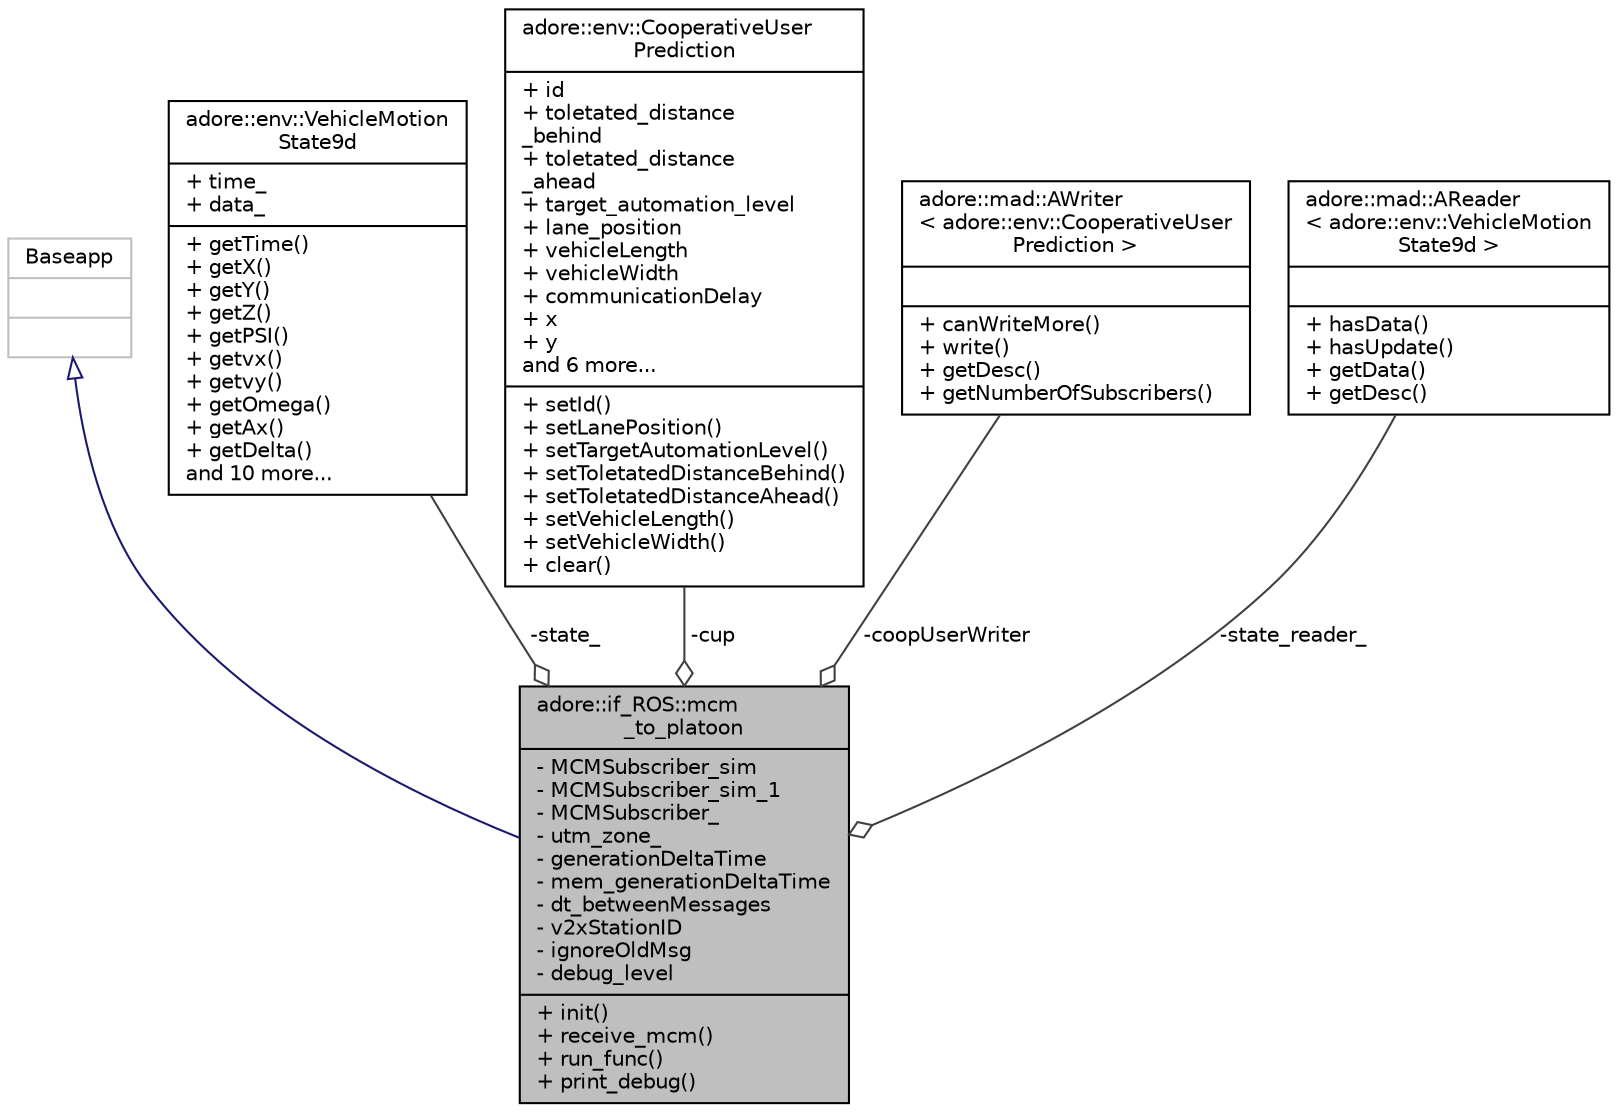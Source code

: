 digraph "adore::if_ROS::mcm_to_platoon"
{
 // LATEX_PDF_SIZE
  edge [fontname="Helvetica",fontsize="10",labelfontname="Helvetica",labelfontsize="10"];
  node [fontname="Helvetica",fontsize="10",shape=record];
  Node1 [label="{adore::if_ROS::mcm\l_to_platoon\n|- MCMSubscriber_sim\l- MCMSubscriber_sim_1\l- MCMSubscriber_\l- utm_zone_\l- generationDeltaTime\l- mem_generationDeltaTime\l- dt_betweenMessages\l- v2xStationID\l- ignoreOldMsg\l- debug_level\l|+ init()\l+ receive_mcm()\l+ run_func()\l+ print_debug()\l}",height=0.2,width=0.4,color="black", fillcolor="grey75", style="filled", fontcolor="black",tooltip=" "];
  Node2 -> Node1 [dir="back",color="midnightblue",fontsize="10",style="solid",arrowtail="onormal",fontname="Helvetica"];
  Node2 [label="{Baseapp\n||}",height=0.2,width=0.4,color="grey75", fillcolor="white", style="filled",tooltip=" "];
  Node3 -> Node1 [color="grey25",fontsize="10",style="solid",label=" -state_" ,arrowhead="odiamond",fontname="Helvetica"];
  Node3 [label="{adore::env::VehicleMotion\lState9d\n|+ time_\l+ data_\l|+ getTime()\l+ getX()\l+ getY()\l+ getZ()\l+ getPSI()\l+ getvx()\l+ getvy()\l+ getOmega()\l+ getAx()\l+ getDelta()\land 10 more...\l}",height=0.2,width=0.4,color="black", fillcolor="white", style="filled",URL="$structadore_1_1env_1_1VehicleMotionState9d.html",tooltip="This struct holds the motion state of the vehicle in 9d."];
  Node4 -> Node1 [color="grey25",fontsize="10",style="solid",label=" -cup" ,arrowhead="odiamond",fontname="Helvetica"];
  Node4 [label="{adore::env::CooperativeUser\lPrediction\n|+ id\l+ toletated_distance\l_behind\l+ toletated_distance\l_ahead\l+ target_automation_level\l+ lane_position\l+ vehicleLength\l+ vehicleWidth\l+ communicationDelay\l+ x\l+ y\land 6 more...\l|+ setId()\l+ setLanePosition()\l+ setTargetAutomationLevel()\l+ setToletatedDistanceBehind()\l+ setToletatedDistanceAhead()\l+ setVehicleLength()\l+ setVehicleWidth()\l+ clear()\l}",height=0.2,width=0.4,color="black", fillcolor="white", style="filled",URL="$structadore_1_1env_1_1CooperativeUserPrediction.html",tooltip=" "];
  Node5 -> Node1 [color="grey25",fontsize="10",style="solid",label=" -coopUserWriter" ,arrowhead="odiamond",fontname="Helvetica"];
  Node5 [label="{adore::mad::AWriter\l\< adore::env::CooperativeUser\lPrediction \>\n||+ canWriteMore()\l+ write()\l+ getDesc()\l+ getNumberOfSubscribers()\l}",height=0.2,width=0.4,color="black", fillcolor="white", style="filled",URL="$classadore_1_1mad_1_1AWriter.html",tooltip=" "];
  Node6 -> Node1 [color="grey25",fontsize="10",style="solid",label=" -state_reader_" ,arrowhead="odiamond",fontname="Helvetica"];
  Node6 [label="{adore::mad::AReader\l\< adore::env::VehicleMotion\lState9d \>\n||+ hasData()\l+ hasUpdate()\l+ getData()\l+ getDesc()\l}",height=0.2,width=0.4,color="black", fillcolor="white", style="filled",URL="$classadore_1_1mad_1_1AReader.html",tooltip=" "];
}
